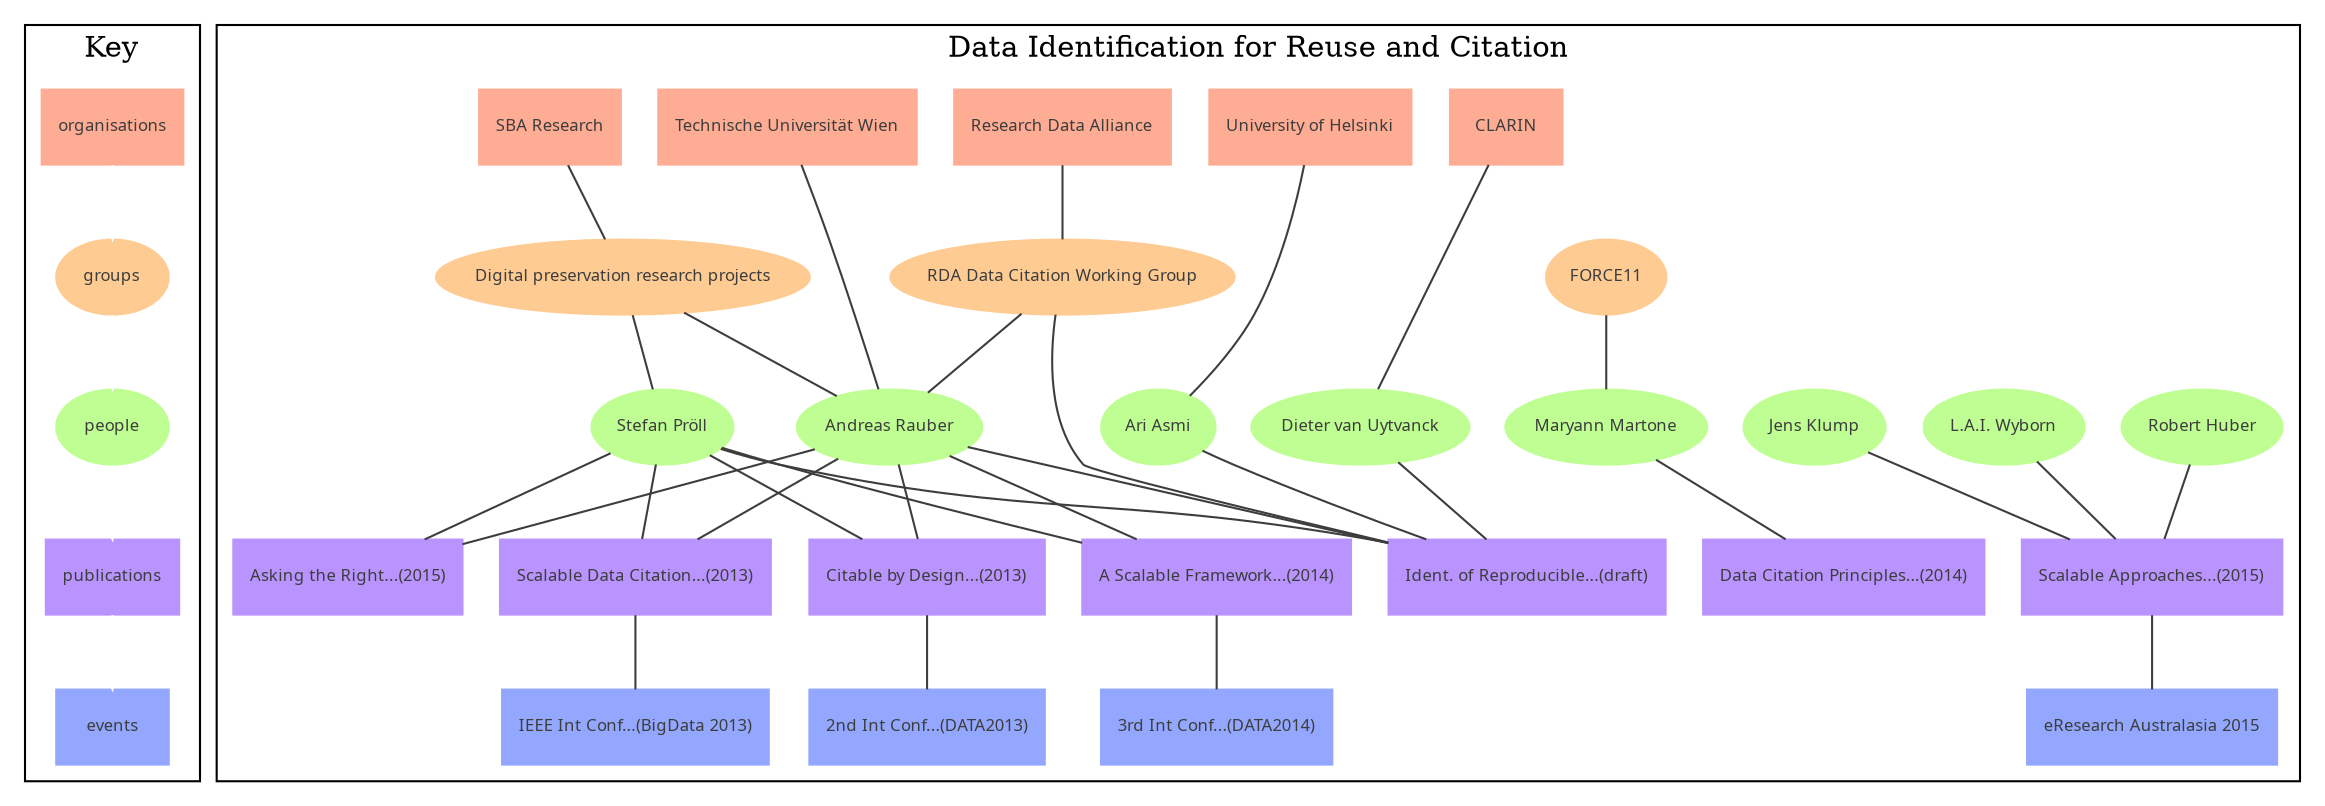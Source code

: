 digraph G {

	
	#http://galacticmilk.com/sphere/#config={"hsl":{"H":38.03795373439073,"S":100,"L":13.66205932499895},"theme":"dark","quantize":0,"harmony":"Six-Tone","vision":"Normal","space":"RYB","top":62,"left":50,"diameter":500,"scale":3,"dot":false}

	###################################################################################################################
	# Key

	#people BFFE93
	#places FEAC93

	subgraph cluster_0 {
		label="Key";
		
		node [fontsize=8];
		node [fontname="verdana"];
		"organisations"[fontcolor="grey24" shape=box style=filled color="#FEAC93"];	
		"groups"[fontcolor="grey24" style=filled color="#FECB93"]
		"people"[fontcolor="grey24" style=filled color="#BFFE93"];
		"publications"[fontcolor="grey24" shape=box style=filled color="#B993FE"];
		"events"[fontcolor="grey24" shape=box style=filled color="#93A7FE"];
		

		"organisations" -> "groups"[color="#ffffff"];
		"groups" -> "people"[color="#ffffff"];
		"people" -> "publications"[color="#ffffff"];
		"publications" -> "events"[color="#ffffff"];

	}

	subgraph cluster_1 {
		label="Data Identification for Reuse and Citation";
		node [fontsize=8];
		node [fontname="verdana"];


		###################################################################################################################
		# Entities
		
		#people
		"Andreas Rauber"[fontcolor="grey24" style=filled color="#BFFE93" URL="https://www.sba-research.org/team/key-researchers/andreas-rauber"];
		"Stefan Pröll"[fontcolor="grey24" style=filled color="#BFFE93" URL="https://www.sba-research.org/team/researchers/stefan-proell"];
		"Maryann Martone"[fontcolor="grey24" style=filled color="#BFFE93" URL="https://www.force11.org/node/4896"];
		"Dieter van Uytvanck"[fontcolor="grey24" style=filled color="#BFFE93" URL="http://www.clarin.eu/person/dieter-van-uytvanck"];
		"Ari Asmi"[fontcolor="grey24" style=filled color="#BFFE93" URL="https://tuhat.halvi.helsinki.fi/portal/en/organisations-researchgroups/ari-asmi--principal(12f666cb-57cb-4013-9fb5-e713312ec272).html"];
		"Jens Klump"[fontcolor="grey24" style=filled color="#BFFE93" URL="https://www.researchgate.net/profile/Jens_Klump"];
		"Robert Huber"[fontcolor="grey24" style=filled color="#BFFE93" URL="https://www.researchgate.net/profile/Robert_Huber2"];
		"L.A.I. Wyborn"[fontcolor="grey24" style=filled color="#BFFE93" URL="https://www.researchgate.net/profile/Lai_Wyborn"];

		#groups
		"FORCE11"[fontcolor="grey24" style=filled color="#FECB93" URL="https://www.force11.org" tooltip="The Future of Research Communications and e-Scholarship"];
		"RDA Data Citation Working Group"[edgetooltip="edgetooltip" fontcolor="grey24" style=filled color="#FECB93" URL="https://rd-alliance.org/groups/data-citation-wg.html"]
		
		"Digital preservation research projects"[fontcolor="grey24" style=filled color="#FECB93" URL="https://www.sba-research.org/digital-preservation"];

		#organisations
		"Technische Universität Wien"[fontcolor="grey24" shape=box style=filled color="#FEAC93" URL="https://www.tuwien.ac.at"];
		"University of Helsinki"[fontcolor="grey24" shape=box style=filled color="#FEAC93" URL="https://tuhat.halvi.helsinki.fi/portal/en/"];
		"CLARIN"[fontcolor="grey24" shape=box style=filled color="#FEAC93" URL="http://www.clarin.eu"];
		"Research Data Alliance"[fontcolor="grey24" shape=box style=filled color="#FEAC93" URL="https://rd-alliance.org"]
		"SBA Research"[fontcolor="grey24" shape=box style=filled color="#FEAC93" URL="https://www.sba-research.org/"];
			
		#projects	
		
		#papers
		"A Scalable Framework...(2014)"[fontcolor="grey24" shape=box style=filled color="#B993FE" URL="https://www.sba-research.org/wp-content/uploads/publications/Scalable%20Framework_paper.pdf" tooltip="A Scalable Framework for Dynamic Data Citation of Arbitrary Structured Data (2014)"];
		"Scalable Data Citation...(2013)"[fontcolor="grey24" shape=box style=filled color="#B993FE" URL="http://dx.doi.org/10.1109/BigData.2013.6691588" tooltip="Scalable Data Citation in Dynamic Large Databases: Model and Reference Implementation (2013)"];
		"Citable by Design...(2013)"[fontcolor="grey24" shape=box style=filled color="#B993FE" URL="http://blog.stefanproell.at/wp-content/uploads/2013/09/PositionPaperDataCitation.pdf" tooltip="Citable by Design A Model for Making Data in Dynamic Environments Citable (2013)"];
		"Asking the Right...(2015)"[fontcolor="grey24" style=filled color="#B993FE" URL="http://ercim-news.ercim.eu/en100/special/asking-the-right-questions-query-based-data-citation-to-precisely-identify-subsets-of-data" shape=box tooltip="Asking the Right Questions – Query-Based Data Citation to Precisely Identify Subsets of Data (2015)"];
		"Data Citation Principles...(2014)"[fontcolor="grey24" style=filled color="#B993FE" URL="https://www.force11.org/group/joint-declaration-data-citation-principles-final" shape=box tooltip="Joint Declaration of Data Citation Principles (2014)"];
		"Ident. of Reproducible...(draft)"[fontcolor="grey24" style=filled color="#B993FE" URL="https://rd-alliance.org/system/files/documents/RDA-Guidelines_TCDL_draft.pdf" shape=box tooltip="Identification of Reproducible Subsets for Data Citation, Sharing and Re-Use"];
		"Scalable Approaches...(2015)"[fontcolor="grey24" style=filled color="#B993FE" URL="https://www.researchgate.net/publication/283724056_Scalable_Approaches_for_Identifiers_of_Dynamic_Data_and_Linked_Data_in_an_Evolving_World" shape=box tooltip="Scalable Approaches for Identifiers of Dynamic Data and Linked Data in an Evolving World"];

		#conferences
		"IEEE Int Conf...(BigData 2013)"[fontcolor="grey24" shape=box style=filled color="#93A7FE" URL="http://cci.drexel.edu/bigdata/bigdata2013" tooltip="IEEE International Conference on Big Data 2013 (IEEE BigData 2013), 2013"];
		"2nd Int Conf...(DATA2013)"[fontcolor="grey24" shape=box style=filled color="#93A7FE" URL="http://www.dataconference.org/?y=2013" tooltip="2nd International Conference on Data Management Technologies and Applications (DATA2013)"];
		"3rd Int Conf...(DATA2014)"[fontcolor="grey24" shape=box style=filled color="#93A7FE" URL="http://www.dataconference.org/?y=2014" tooltip="3rd International Conference on Data Management Technologies and Applications (DATA2014)"];
		"eResearch Australasia 2015"[fontcolor="grey24" shape=box style=filled color="#93A7FE" URL="http://www.dataconference.org/?y=2014" tooltip="3eResearch Australasia 2015, Brisbane, QLD, Australia"];

		###################################################################################################################
		# Relationships


		"FORCE11" -> "Maryann Martone"[arrowhead="none" color="grey24"];
		"Maryann Martone" -> "Data Citation Principles...(2014)"[arrowhead="none" color="grey24"];
		 
		"Technische Universität Wien" -> "Andreas Rauber"[arrowhead="none" color="grey24" tooltip="member" labeltooltip="labeltooltip" headtooltip="headtooltip" tailtooltip="tailtooltip" edgetooltip="edgetooltip"];
		"Digital preservation research projects" -> "Stefan Pröll"[arrowhead="none" color="grey24"];
		"Digital preservation research projects" -> "Andreas Rauber"[arrowhead="none" color="grey24"];

		"Research Data Alliance" -> "RDA Data Citation Working Group"[arrowhead="none" color="grey24"];
		"RDA Data Citation Working Group" -> "Andreas Rauber"[arrowhead="none" color="grey24"];
		"RDA Data Citation Working Group" -> "Ident. of Reproducible...(draft)"[arrowhead="none" color="grey24"];
	    
		"SBA Research" -> "Digital preservation research projects"[arrowhead="none" color="grey24"];
		
	    "Stefan Pröll" -> "A Scalable Framework...(2014)"[arrowhead="none" color="grey24"];
	    "Andreas Rauber" -> "A Scalable Framework...(2014)"[arrowhead="none" color="grey24"];
	    "A Scalable Framework...(2014)" -> "3rd Int Conf...(DATA2014)"[arrowhead="none" color="grey24"];

	    "Jens Klump" -> "Scalable Approaches...(2015)"[arrowhead="none" color="grey24"];
		"Robert Huber" -> "Scalable Approaches...(2015)"[arrowhead="none" color="grey24"];
		"L.A.I. Wyborn" -> "Scalable Approaches...(2015)"[arrowhead="none" color="grey24"];
		"Scalable Approaches...(2015)"-> "eResearch Australasia 2015"[arrowhead="none" color="grey24"];

	    "CLARIN" -> "Dieter van Uytvanck"[arrowhead="none" color="grey24"];

	    "University of Helsinki" -> "Ari Asmi"[arrowhead="none" color="grey24"];

	    "Stefan Pröll" -> "Ident. of Reproducible...(draft)"[arrowhead="none" color="grey24"];
	    "Andreas Rauber" -> "Ident. of Reproducible...(draft)"[arrowhead="none" color="grey24"];
	    "Dieter van Uytvanck" -> "Ident. of Reproducible...(draft)"[arrowhead="none" color="grey24"];
	    "Ari Asmi" -> "Ident. of Reproducible...(draft)"[arrowhead="none" color="grey24"];
	    
	    "Stefan Pröll" -> "Scalable Data Citation...(2013)"[arrowhead="none" color="grey24"];
	    "Andreas Rauber" -> "Scalable Data Citation...(2013)"[arrowhead="none" color="grey24"];
	    "Scalable Data Citation...(2013)" -> "IEEE Int Conf...(BigData 2013)"[arrowhead="none" color="grey24"];

		"Stefan Pröll" -> "Citable by Design...(2013)"[arrowhead="none" color="grey24"];
	    "Andreas Rauber" -> "Citable by Design...(2013)"[arrowhead="none" color="grey24"];
	    "Citable by Design...(2013)" -> "2nd Int Conf...(DATA2013)"[arrowhead="none" color="grey24"];

	    "Stefan Pröll" -> "Asking the Right...(2015)"[arrowhead="none" color="grey24"];
	    "Andreas Rauber" -> "Asking the Right...(2015)"[arrowhead="none" color="grey24"];

		{rank=same; "CLARIN" "Research Data Alliance" "SBA Research" "Technische Universität Wien" "University of Helsinki"};

		{rank=same; "RDA Data Citation Working Group" "Digital preservation research projects" "FORCE11"};

		{rank=same; "Ari Asmi" "Dieter van Uytvanck" "Andreas Rauber" "Stefan Pröll" "Maryann Martone" "Jens Klump" "L.A.I. Wyborn" "Robert Huber"};
		
	}

    
}